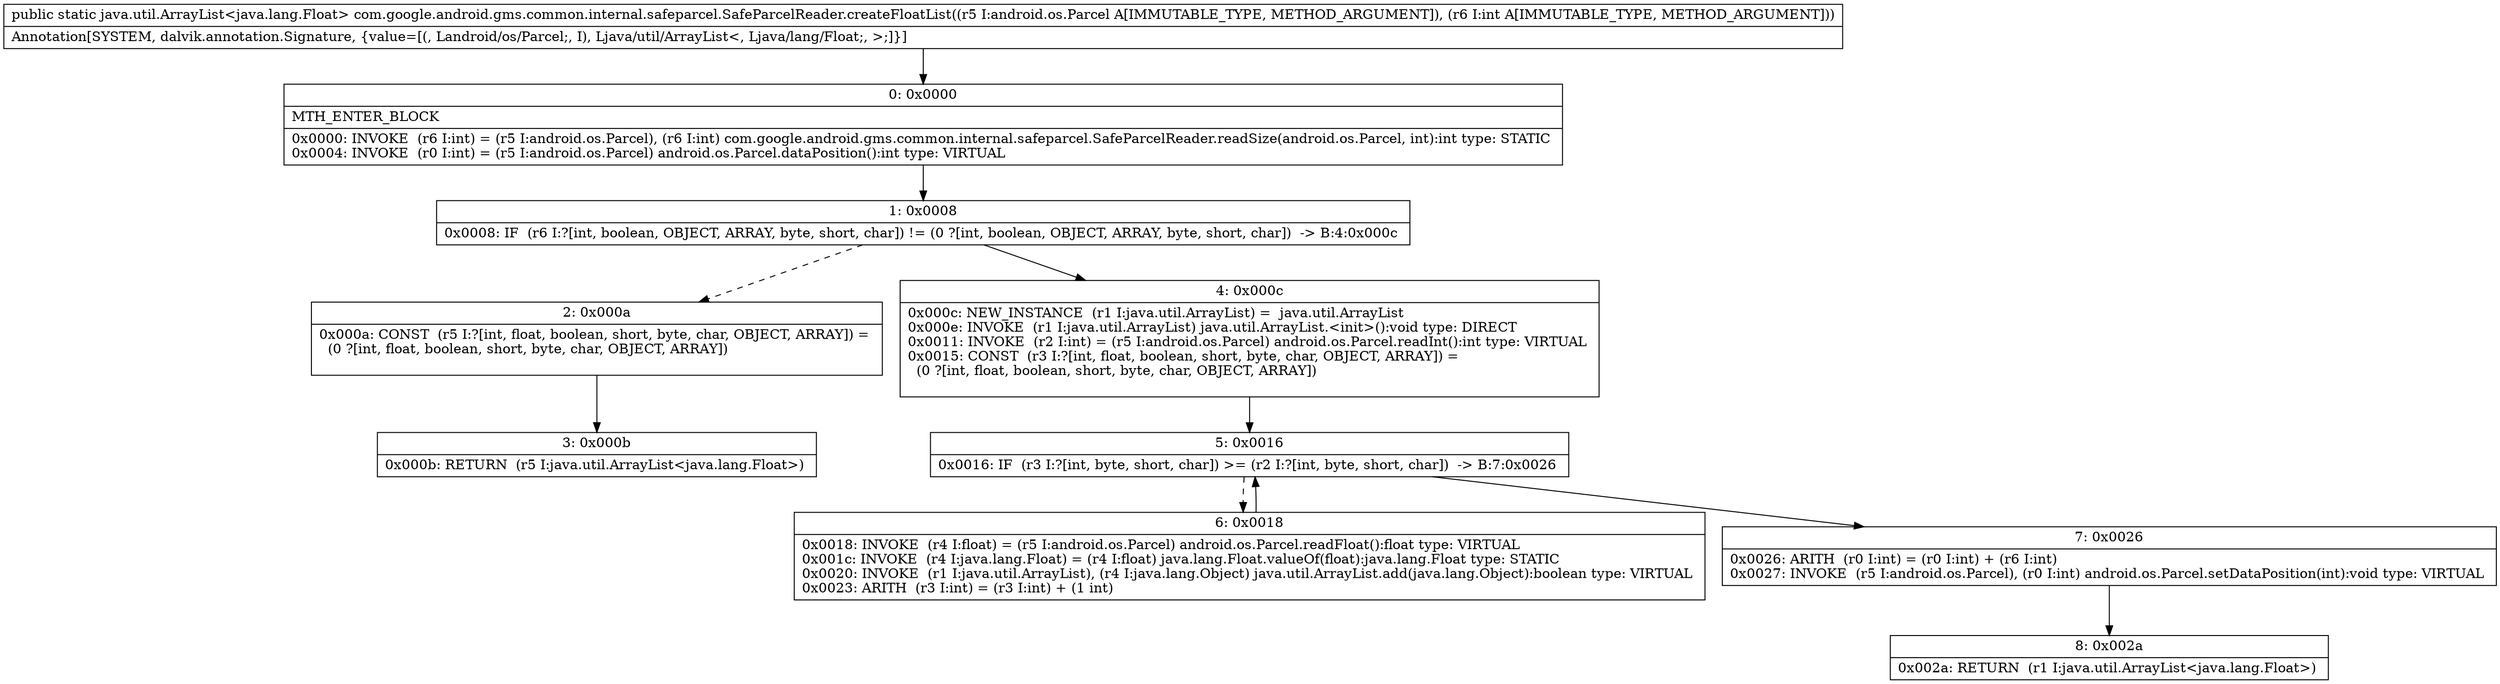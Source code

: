 digraph "CFG forcom.google.android.gms.common.internal.safeparcel.SafeParcelReader.createFloatList(Landroid\/os\/Parcel;I)Ljava\/util\/ArrayList;" {
Node_0 [shape=record,label="{0\:\ 0x0000|MTH_ENTER_BLOCK\l|0x0000: INVOKE  (r6 I:int) = (r5 I:android.os.Parcel), (r6 I:int) com.google.android.gms.common.internal.safeparcel.SafeParcelReader.readSize(android.os.Parcel, int):int type: STATIC \l0x0004: INVOKE  (r0 I:int) = (r5 I:android.os.Parcel) android.os.Parcel.dataPosition():int type: VIRTUAL \l}"];
Node_1 [shape=record,label="{1\:\ 0x0008|0x0008: IF  (r6 I:?[int, boolean, OBJECT, ARRAY, byte, short, char]) != (0 ?[int, boolean, OBJECT, ARRAY, byte, short, char])  \-\> B:4:0x000c \l}"];
Node_2 [shape=record,label="{2\:\ 0x000a|0x000a: CONST  (r5 I:?[int, float, boolean, short, byte, char, OBJECT, ARRAY]) = \l  (0 ?[int, float, boolean, short, byte, char, OBJECT, ARRAY])\l \l}"];
Node_3 [shape=record,label="{3\:\ 0x000b|0x000b: RETURN  (r5 I:java.util.ArrayList\<java.lang.Float\>) \l}"];
Node_4 [shape=record,label="{4\:\ 0x000c|0x000c: NEW_INSTANCE  (r1 I:java.util.ArrayList) =  java.util.ArrayList \l0x000e: INVOKE  (r1 I:java.util.ArrayList) java.util.ArrayList.\<init\>():void type: DIRECT \l0x0011: INVOKE  (r2 I:int) = (r5 I:android.os.Parcel) android.os.Parcel.readInt():int type: VIRTUAL \l0x0015: CONST  (r3 I:?[int, float, boolean, short, byte, char, OBJECT, ARRAY]) = \l  (0 ?[int, float, boolean, short, byte, char, OBJECT, ARRAY])\l \l}"];
Node_5 [shape=record,label="{5\:\ 0x0016|0x0016: IF  (r3 I:?[int, byte, short, char]) \>= (r2 I:?[int, byte, short, char])  \-\> B:7:0x0026 \l}"];
Node_6 [shape=record,label="{6\:\ 0x0018|0x0018: INVOKE  (r4 I:float) = (r5 I:android.os.Parcel) android.os.Parcel.readFloat():float type: VIRTUAL \l0x001c: INVOKE  (r4 I:java.lang.Float) = (r4 I:float) java.lang.Float.valueOf(float):java.lang.Float type: STATIC \l0x0020: INVOKE  (r1 I:java.util.ArrayList), (r4 I:java.lang.Object) java.util.ArrayList.add(java.lang.Object):boolean type: VIRTUAL \l0x0023: ARITH  (r3 I:int) = (r3 I:int) + (1 int) \l}"];
Node_7 [shape=record,label="{7\:\ 0x0026|0x0026: ARITH  (r0 I:int) = (r0 I:int) + (r6 I:int) \l0x0027: INVOKE  (r5 I:android.os.Parcel), (r0 I:int) android.os.Parcel.setDataPosition(int):void type: VIRTUAL \l}"];
Node_8 [shape=record,label="{8\:\ 0x002a|0x002a: RETURN  (r1 I:java.util.ArrayList\<java.lang.Float\>) \l}"];
MethodNode[shape=record,label="{public static java.util.ArrayList\<java.lang.Float\> com.google.android.gms.common.internal.safeparcel.SafeParcelReader.createFloatList((r5 I:android.os.Parcel A[IMMUTABLE_TYPE, METHOD_ARGUMENT]), (r6 I:int A[IMMUTABLE_TYPE, METHOD_ARGUMENT]))  | Annotation[SYSTEM, dalvik.annotation.Signature, \{value=[(, Landroid\/os\/Parcel;, I), Ljava\/util\/ArrayList\<, Ljava\/lang\/Float;, \>;]\}]\l}"];
MethodNode -> Node_0;
Node_0 -> Node_1;
Node_1 -> Node_2[style=dashed];
Node_1 -> Node_4;
Node_2 -> Node_3;
Node_4 -> Node_5;
Node_5 -> Node_6[style=dashed];
Node_5 -> Node_7;
Node_6 -> Node_5;
Node_7 -> Node_8;
}


